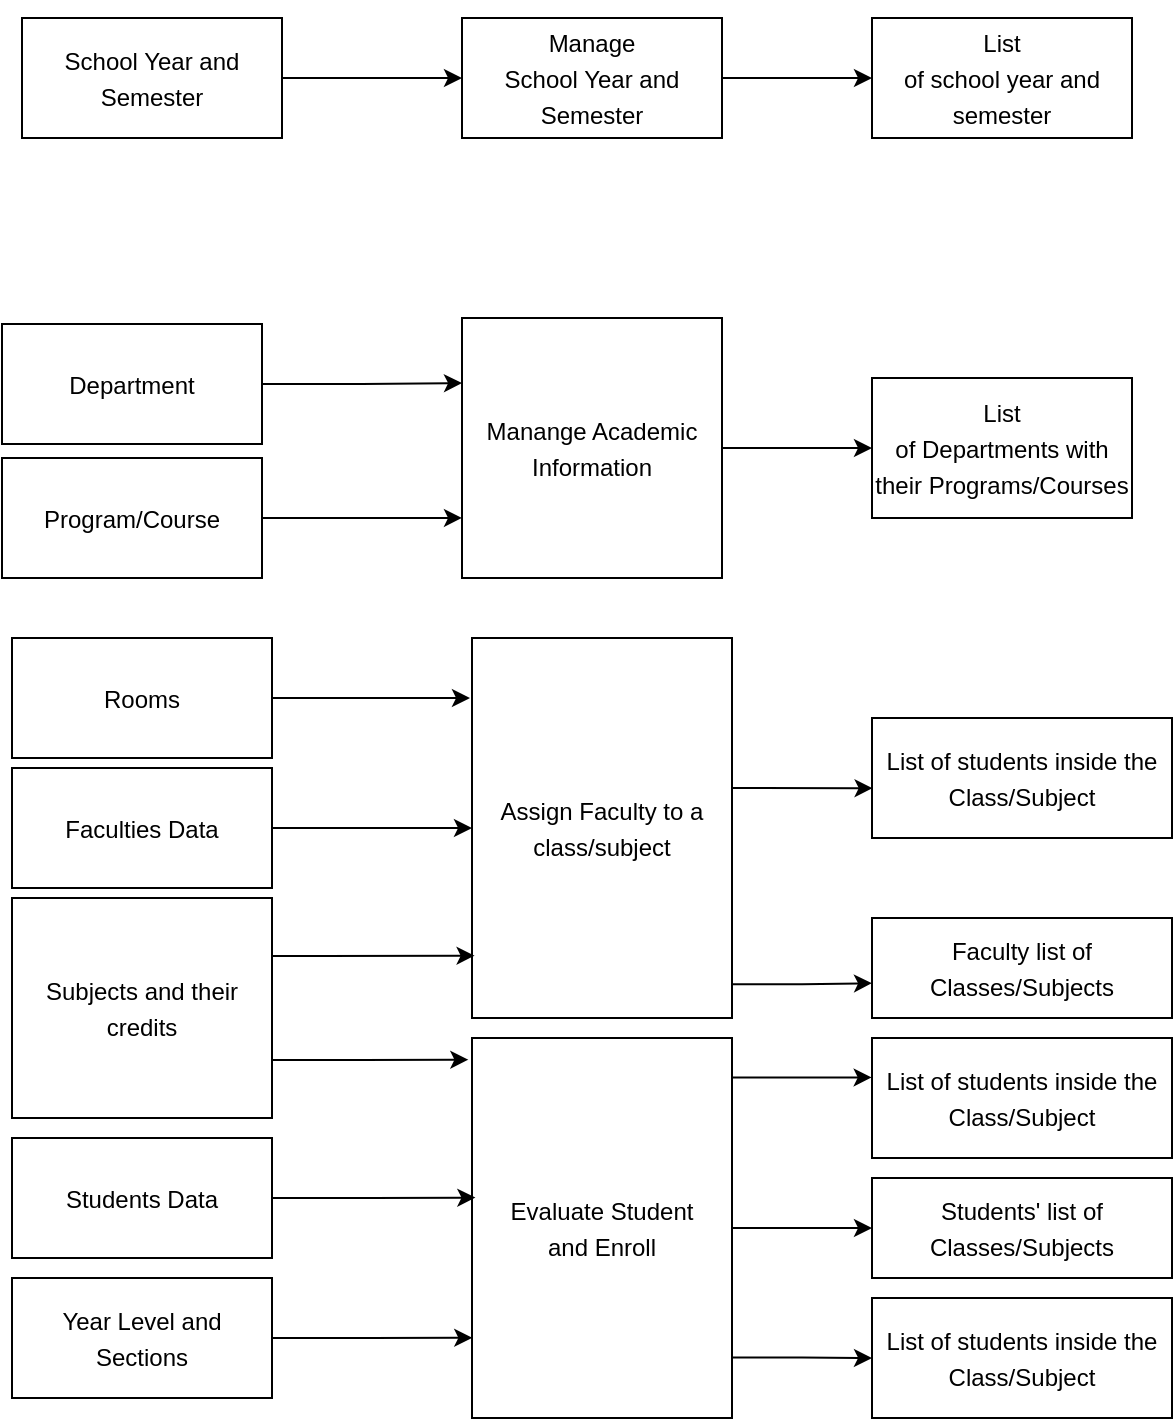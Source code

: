 <mxfile version="24.7.5">
  <diagram name="Page-1" id="xjJPVmZaullVreYkLp-5">
    <mxGraphModel dx="838" dy="867" grid="1" gridSize="10" guides="1" tooltips="1" connect="1" arrows="1" fold="1" page="1" pageScale="1" pageWidth="850" pageHeight="1100" math="0" shadow="0">
      <root>
        <mxCell id="0" />
        <mxCell id="1" parent="0" />
        <mxCell id="RtvBwUcDOF_X8vf2SPrT-35" style="edgeStyle=orthogonalEdgeStyle;rounded=0;orthogonalLoop=1;jettySize=auto;html=1;" parent="1" source="RtvBwUcDOF_X8vf2SPrT-1" target="RtvBwUcDOF_X8vf2SPrT-13" edge="1">
          <mxGeometry relative="1" as="geometry" />
        </mxCell>
        <mxCell id="RtvBwUcDOF_X8vf2SPrT-1" value="&lt;p style=&quot;line-height:150%&quot; class=&quot;MsoNormal&quot;&gt;School Year and Semester&lt;/p&gt;" style="rounded=0;whiteSpace=wrap;html=1;" parent="1" vertex="1">
          <mxGeometry x="150" y="40" width="130" height="60" as="geometry" />
        </mxCell>
        <mxCell id="RtvBwUcDOF_X8vf2SPrT-3" value="&lt;p style=&quot;line-height:150%&quot; class=&quot;MsoNormal&quot;&gt;Subjects and their credits&lt;/p&gt;" style="rounded=0;whiteSpace=wrap;html=1;" parent="1" vertex="1">
          <mxGeometry x="145" y="480" width="130" height="110" as="geometry" />
        </mxCell>
        <mxCell id="RtvBwUcDOF_X8vf2SPrT-6" value="&lt;p style=&quot;line-height:150%&quot; class=&quot;MsoNormal&quot;&gt;Students Data&lt;b&gt;&lt;/b&gt;&lt;/p&gt;" style="rounded=0;whiteSpace=wrap;html=1;" parent="1" vertex="1">
          <mxGeometry x="145" y="600" width="130" height="60" as="geometry" />
        </mxCell>
        <mxCell id="RtvBwUcDOF_X8vf2SPrT-7" value="&lt;p style=&quot;line-height:150%&quot; class=&quot;MsoNormal&quot;&gt;Faculties Data&lt;b&gt;&lt;/b&gt;&lt;/p&gt;" style="rounded=0;whiteSpace=wrap;html=1;" parent="1" vertex="1">
          <mxGeometry x="145" y="415" width="130" height="60" as="geometry" />
        </mxCell>
        <mxCell id="RtvBwUcDOF_X8vf2SPrT-52" style="edgeStyle=orthogonalEdgeStyle;rounded=0;orthogonalLoop=1;jettySize=auto;html=1;entryX=0;entryY=0.25;entryDx=0;entryDy=0;" parent="1" source="RtvBwUcDOF_X8vf2SPrT-10" target="RtvBwUcDOF_X8vf2SPrT-49" edge="1">
          <mxGeometry relative="1" as="geometry" />
        </mxCell>
        <mxCell id="RtvBwUcDOF_X8vf2SPrT-10" value="&lt;p style=&quot;line-height:150%&quot; class=&quot;MsoNormal&quot;&gt;Department&lt;br&gt;&lt;/p&gt;" style="rounded=0;whiteSpace=wrap;html=1;" parent="1" vertex="1">
          <mxGeometry x="140" y="193" width="130" height="60" as="geometry" />
        </mxCell>
        <mxCell id="RtvBwUcDOF_X8vf2SPrT-53" style="edgeStyle=orthogonalEdgeStyle;rounded=0;orthogonalLoop=1;jettySize=auto;html=1;entryX=0;entryY=0.769;entryDx=0;entryDy=0;entryPerimeter=0;" parent="1" source="RtvBwUcDOF_X8vf2SPrT-11" target="RtvBwUcDOF_X8vf2SPrT-49" edge="1">
          <mxGeometry relative="1" as="geometry" />
        </mxCell>
        <mxCell id="RtvBwUcDOF_X8vf2SPrT-11" value="&lt;p style=&quot;line-height:150%&quot; class=&quot;MsoNormal&quot;&gt;Program/Course&lt;b&gt;&lt;/b&gt;&lt;/p&gt;" style="rounded=0;whiteSpace=wrap;html=1;" parent="1" vertex="1">
          <mxGeometry x="140" y="260" width="130" height="60" as="geometry" />
        </mxCell>
        <mxCell id="RtvBwUcDOF_X8vf2SPrT-12" value="&lt;p style=&quot;line-height:150%&quot; class=&quot;MsoNormal&quot;&gt;Year Level and Sections&lt;/p&gt;" style="rounded=0;whiteSpace=wrap;html=1;" parent="1" vertex="1">
          <mxGeometry x="145" y="670" width="130" height="60" as="geometry" />
        </mxCell>
        <mxCell id="RtvBwUcDOF_X8vf2SPrT-36" style="edgeStyle=orthogonalEdgeStyle;rounded=0;orthogonalLoop=1;jettySize=auto;html=1;entryX=0;entryY=0.5;entryDx=0;entryDy=0;" parent="1" source="RtvBwUcDOF_X8vf2SPrT-13" target="RtvBwUcDOF_X8vf2SPrT-28" edge="1">
          <mxGeometry relative="1" as="geometry" />
        </mxCell>
        <mxCell id="RtvBwUcDOF_X8vf2SPrT-13" value="&lt;p style=&quot;line-height: 150%;&quot; align=&quot;center&quot; class=&quot;MsoNormal&quot;&gt;Manage&lt;br/&gt;School Year and Semester&lt;/p&gt;" style="rounded=0;whiteSpace=wrap;html=1;" parent="1" vertex="1">
          <mxGeometry x="370" y="40" width="130" height="60" as="geometry" />
        </mxCell>
        <mxCell id="RtvBwUcDOF_X8vf2SPrT-96" style="edgeStyle=orthogonalEdgeStyle;rounded=0;orthogonalLoop=1;jettySize=auto;html=1;entryX=0;entryY=0.5;entryDx=0;entryDy=0;" parent="1" source="RtvBwUcDOF_X8vf2SPrT-17" target="RtvBwUcDOF_X8vf2SPrT-92" edge="1">
          <mxGeometry relative="1" as="geometry" />
        </mxCell>
        <mxCell id="RtvBwUcDOF_X8vf2SPrT-98" style="edgeStyle=orthogonalEdgeStyle;rounded=0;orthogonalLoop=1;jettySize=auto;html=1;exitX=0.992;exitY=0.841;exitDx=0;exitDy=0;entryX=0;entryY=0.5;entryDx=0;entryDy=0;exitPerimeter=0;" parent="1" source="RtvBwUcDOF_X8vf2SPrT-17" target="RtvBwUcDOF_X8vf2SPrT-95" edge="1">
          <mxGeometry relative="1" as="geometry" />
        </mxCell>
        <mxCell id="RtvBwUcDOF_X8vf2SPrT-17" value="&lt;p style=&quot;line-height: 150%;&quot; align=&quot;center&quot; class=&quot;MsoNormal&quot;&gt;Evaluate Student and&amp;nbsp;&lt;span style=&quot;background-color: initial;&quot;&gt;Enroll&lt;/span&gt;&lt;/p&gt;" style="rounded=0;whiteSpace=wrap;html=1;" parent="1" vertex="1">
          <mxGeometry x="375" y="550" width="130" height="190" as="geometry" />
        </mxCell>
        <mxCell id="RtvBwUcDOF_X8vf2SPrT-28" value="&lt;p style=&quot;line-height:150%&quot; class=&quot;MsoNormal&quot;&gt;&lt;span style=&quot;line-height: 107%;&quot;&gt;&lt;font style=&quot;font-size: 12px;&quot;&gt;List&lt;br&gt;of school year and semester&lt;/font&gt;&lt;/span&gt;&lt;br&gt;&lt;/p&gt;" style="rounded=0;whiteSpace=wrap;html=1;" parent="1" vertex="1">
          <mxGeometry x="575" y="40" width="130" height="60" as="geometry" />
        </mxCell>
        <mxCell id="RtvBwUcDOF_X8vf2SPrT-29" value="&lt;p style=&quot;line-height:150%&quot; class=&quot;MsoNormal&quot;&gt;List of students inside the&lt;br/&gt;Class/Subject&lt;/p&gt;" style="rounded=0;whiteSpace=wrap;html=1;" parent="1" vertex="1">
          <mxGeometry x="575" y="550" width="150" height="60" as="geometry" />
        </mxCell>
        <mxCell id="RtvBwUcDOF_X8vf2SPrT-54" style="edgeStyle=orthogonalEdgeStyle;rounded=0;orthogonalLoop=1;jettySize=auto;html=1;entryX=0;entryY=0.5;entryDx=0;entryDy=0;" parent="1" source="RtvBwUcDOF_X8vf2SPrT-49" target="RtvBwUcDOF_X8vf2SPrT-50" edge="1">
          <mxGeometry relative="1" as="geometry" />
        </mxCell>
        <mxCell id="RtvBwUcDOF_X8vf2SPrT-49" value="&lt;p style=&quot;line-height: 150%;&quot; align=&quot;center&quot; class=&quot;MsoNormal&quot;&gt;Manange Academic Information&lt;/p&gt;" style="rounded=0;whiteSpace=wrap;html=1;" parent="1" vertex="1">
          <mxGeometry x="370" y="190" width="130" height="130" as="geometry" />
        </mxCell>
        <mxCell id="RtvBwUcDOF_X8vf2SPrT-50" value="&lt;p style=&quot;line-height:150%&quot; class=&quot;MsoNormal&quot;&gt;&lt;span style=&quot;line-height: 107%;&quot;&gt;&lt;font style=&quot;font-size: 12px;&quot;&gt;List&lt;br&gt;of Departments with their Programs/Courses&lt;/font&gt;&lt;/span&gt;&lt;br&gt;&lt;/p&gt;" style="rounded=0;whiteSpace=wrap;html=1;" parent="1" vertex="1">
          <mxGeometry x="575" y="220" width="130" height="70" as="geometry" />
        </mxCell>
        <mxCell id="RtvBwUcDOF_X8vf2SPrT-75" style="edgeStyle=orthogonalEdgeStyle;rounded=0;orthogonalLoop=1;jettySize=auto;html=1;entryX=0.013;entryY=0.42;entryDx=0;entryDy=0;entryPerimeter=0;" parent="1" source="RtvBwUcDOF_X8vf2SPrT-6" target="RtvBwUcDOF_X8vf2SPrT-17" edge="1">
          <mxGeometry relative="1" as="geometry">
            <Array as="points" />
          </mxGeometry>
        </mxCell>
        <mxCell id="RtvBwUcDOF_X8vf2SPrT-79" style="edgeStyle=orthogonalEdgeStyle;rounded=0;orthogonalLoop=1;jettySize=auto;html=1;entryX=-0.014;entryY=0.057;entryDx=0;entryDy=0;entryPerimeter=0;" parent="1" source="RtvBwUcDOF_X8vf2SPrT-3" target="RtvBwUcDOF_X8vf2SPrT-17" edge="1">
          <mxGeometry relative="1" as="geometry">
            <Array as="points">
              <mxPoint x="320" y="561" />
              <mxPoint x="373" y="560" />
            </Array>
          </mxGeometry>
        </mxCell>
        <mxCell id="RtvBwUcDOF_X8vf2SPrT-106" style="edgeStyle=orthogonalEdgeStyle;rounded=0;orthogonalLoop=1;jettySize=auto;html=1;exitX=1;exitY=0.911;exitDx=0;exitDy=0;entryX=0;entryY=0.652;entryDx=0;entryDy=0;entryPerimeter=0;exitPerimeter=0;" parent="1" source="RtvBwUcDOF_X8vf2SPrT-80" target="RtvBwUcDOF_X8vf2SPrT-103" edge="1">
          <mxGeometry relative="1" as="geometry">
            <Array as="points" />
          </mxGeometry>
        </mxCell>
        <mxCell id="RtvBwUcDOF_X8vf2SPrT-80" value="&lt;p style=&quot;line-height: 150%;&quot; align=&quot;center&quot; class=&quot;MsoNormal&quot;&gt;Assign Faculty to a class/subject&lt;/p&gt;" style="rounded=0;whiteSpace=wrap;html=1;" parent="1" vertex="1">
          <mxGeometry x="375" y="350" width="130" height="190" as="geometry" />
        </mxCell>
        <mxCell id="RtvBwUcDOF_X8vf2SPrT-84" value="&lt;p style=&quot;line-height:150%&quot; class=&quot;MsoNormal&quot;&gt;List of students inside the&lt;br/&gt;Class/Subject&lt;/p&gt;" style="rounded=0;whiteSpace=wrap;html=1;" parent="1" vertex="1">
          <mxGeometry x="575" y="390" width="150" height="60" as="geometry" />
        </mxCell>
        <mxCell id="RtvBwUcDOF_X8vf2SPrT-85" style="edgeStyle=orthogonalEdgeStyle;rounded=0;orthogonalLoop=1;jettySize=auto;html=1;entryX=0;entryY=0.5;entryDx=0;entryDy=0;" parent="1" source="RtvBwUcDOF_X8vf2SPrT-7" target="RtvBwUcDOF_X8vf2SPrT-80" edge="1">
          <mxGeometry relative="1" as="geometry">
            <mxPoint x="330" y="480" as="targetPoint" />
            <Array as="points">
              <mxPoint x="350" y="445" />
              <mxPoint x="350" y="445" />
            </Array>
          </mxGeometry>
        </mxCell>
        <mxCell id="RtvBwUcDOF_X8vf2SPrT-88" value="&lt;p style=&quot;line-height:150%&quot; class=&quot;MsoNormal&quot;&gt;Rooms&lt;b&gt;&lt;/b&gt;&lt;/p&gt;" style="rounded=0;whiteSpace=wrap;html=1;" parent="1" vertex="1">
          <mxGeometry x="145" y="350" width="130" height="60" as="geometry" />
        </mxCell>
        <mxCell id="RtvBwUcDOF_X8vf2SPrT-89" style="edgeStyle=orthogonalEdgeStyle;rounded=0;orthogonalLoop=1;jettySize=auto;html=1;" parent="1" source="RtvBwUcDOF_X8vf2SPrT-88" edge="1">
          <mxGeometry relative="1" as="geometry">
            <mxPoint x="374" y="380" as="targetPoint" />
            <Array as="points">
              <mxPoint x="374" y="380" />
            </Array>
          </mxGeometry>
        </mxCell>
        <mxCell id="RtvBwUcDOF_X8vf2SPrT-90" style="edgeStyle=orthogonalEdgeStyle;rounded=0;orthogonalLoop=1;jettySize=auto;html=1;entryX=0.002;entryY=0.585;entryDx=0;entryDy=0;entryPerimeter=0;" parent="1" source="RtvBwUcDOF_X8vf2SPrT-80" target="RtvBwUcDOF_X8vf2SPrT-84" edge="1">
          <mxGeometry relative="1" as="geometry">
            <Array as="points">
              <mxPoint x="520" y="425" />
              <mxPoint x="520" y="425" />
            </Array>
          </mxGeometry>
        </mxCell>
        <mxCell id="RtvBwUcDOF_X8vf2SPrT-92" value="&lt;p style=&quot;line-height:150%&quot; class=&quot;MsoNormal&quot;&gt;Students&#39; list of&lt;br&gt;Classes/Subjects&lt;/p&gt;" style="rounded=0;whiteSpace=wrap;html=1;" parent="1" vertex="1">
          <mxGeometry x="575" y="620" width="150" height="50" as="geometry" />
        </mxCell>
        <mxCell id="RtvBwUcDOF_X8vf2SPrT-95" value="&lt;p style=&quot;line-height:150%&quot; class=&quot;MsoNormal&quot;&gt;List of students inside the&lt;br/&gt;Class/Subject&lt;/p&gt;" style="rounded=0;whiteSpace=wrap;html=1;" parent="1" vertex="1">
          <mxGeometry x="575" y="680" width="150" height="60" as="geometry" />
        </mxCell>
        <mxCell id="RtvBwUcDOF_X8vf2SPrT-99" style="edgeStyle=orthogonalEdgeStyle;rounded=0;orthogonalLoop=1;jettySize=auto;html=1;entryX=0.001;entryY=0.789;entryDx=0;entryDy=0;entryPerimeter=0;" parent="1" source="RtvBwUcDOF_X8vf2SPrT-12" target="RtvBwUcDOF_X8vf2SPrT-17" edge="1">
          <mxGeometry relative="1" as="geometry" />
        </mxCell>
        <mxCell id="RtvBwUcDOF_X8vf2SPrT-101" style="edgeStyle=orthogonalEdgeStyle;rounded=0;orthogonalLoop=1;jettySize=auto;html=1;entryX=-0.001;entryY=0.329;entryDx=0;entryDy=0;entryPerimeter=0;" parent="1" source="RtvBwUcDOF_X8vf2SPrT-17" target="RtvBwUcDOF_X8vf2SPrT-29" edge="1">
          <mxGeometry relative="1" as="geometry">
            <Array as="points">
              <mxPoint x="540" y="570" />
            </Array>
          </mxGeometry>
        </mxCell>
        <mxCell id="RtvBwUcDOF_X8vf2SPrT-102" style="edgeStyle=orthogonalEdgeStyle;rounded=0;orthogonalLoop=1;jettySize=auto;html=1;entryX=0.01;entryY=0.836;entryDx=0;entryDy=0;entryPerimeter=0;" parent="1" source="RtvBwUcDOF_X8vf2SPrT-3" target="RtvBwUcDOF_X8vf2SPrT-80" edge="1">
          <mxGeometry relative="1" as="geometry">
            <Array as="points">
              <mxPoint x="300" y="509" />
              <mxPoint x="300" y="509" />
            </Array>
          </mxGeometry>
        </mxCell>
        <mxCell id="RtvBwUcDOF_X8vf2SPrT-103" value="&lt;p style=&quot;line-height:150%&quot; class=&quot;MsoNormal&quot;&gt;Faculty list of&lt;br&gt;Classes/Subjects&lt;/p&gt;" style="rounded=0;whiteSpace=wrap;html=1;" parent="1" vertex="1">
          <mxGeometry x="575" y="490" width="150" height="50" as="geometry" />
        </mxCell>
      </root>
    </mxGraphModel>
  </diagram>
</mxfile>
